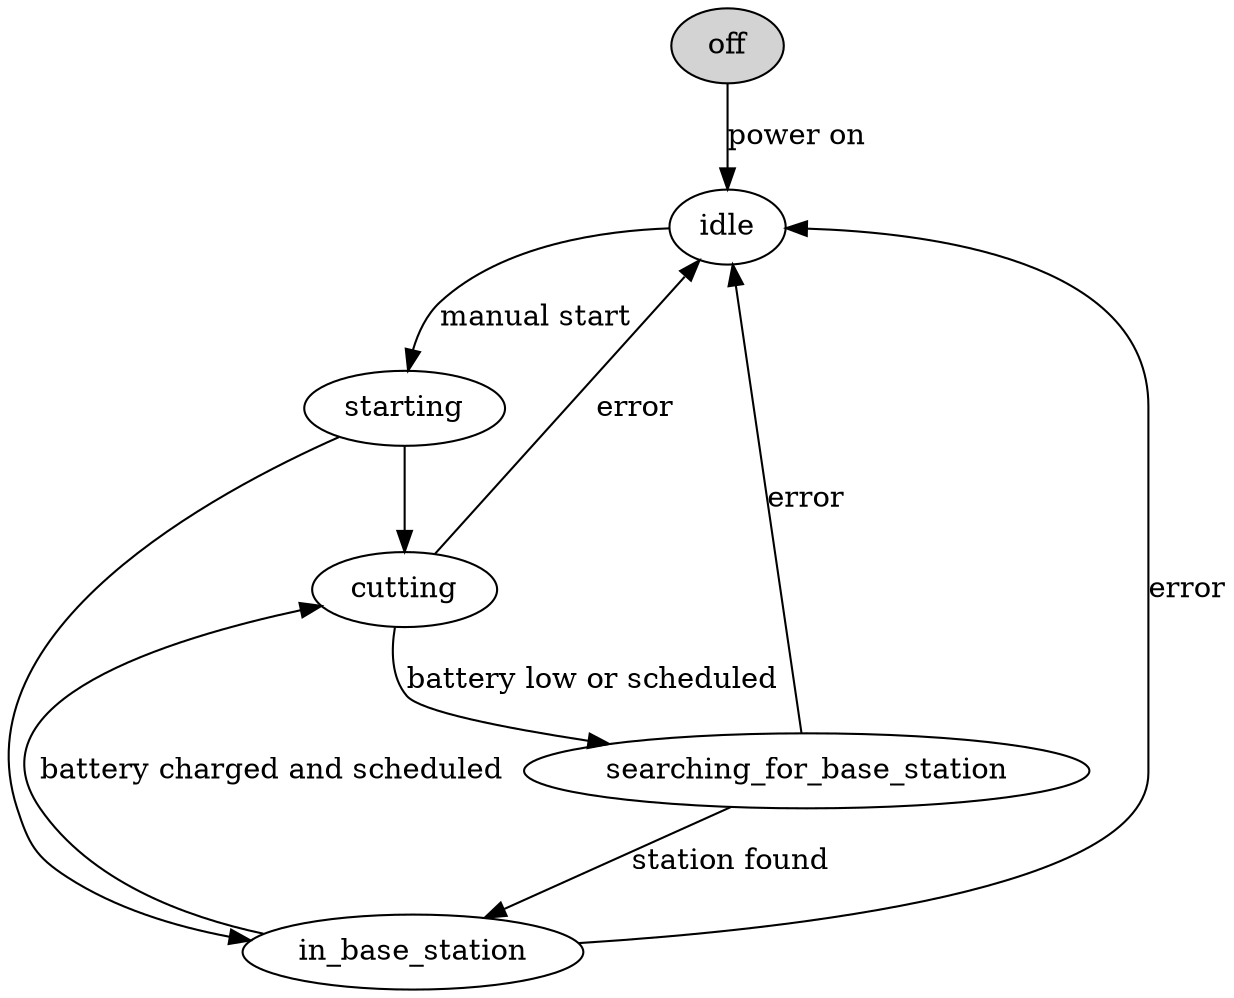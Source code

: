 digraph robot_state_diagram {
  off [style=filled];
  off -> idle [label="power on"];
  idle -> starting [label="manual start"];
  starting -> cutting;
  starting -> in_base_station;
  cutting -> idle [label="error"];
  cutting -> searching_for_base_station [label="battery low or scheduled"];
  searching_for_base_station -> in_base_station [label="station found"];
  searching_for_base_station -> idle [label="error"];
  in_base_station -> cutting [label="battery charged and scheduled"];
  in_base_station -> idle [label="error"];
}

